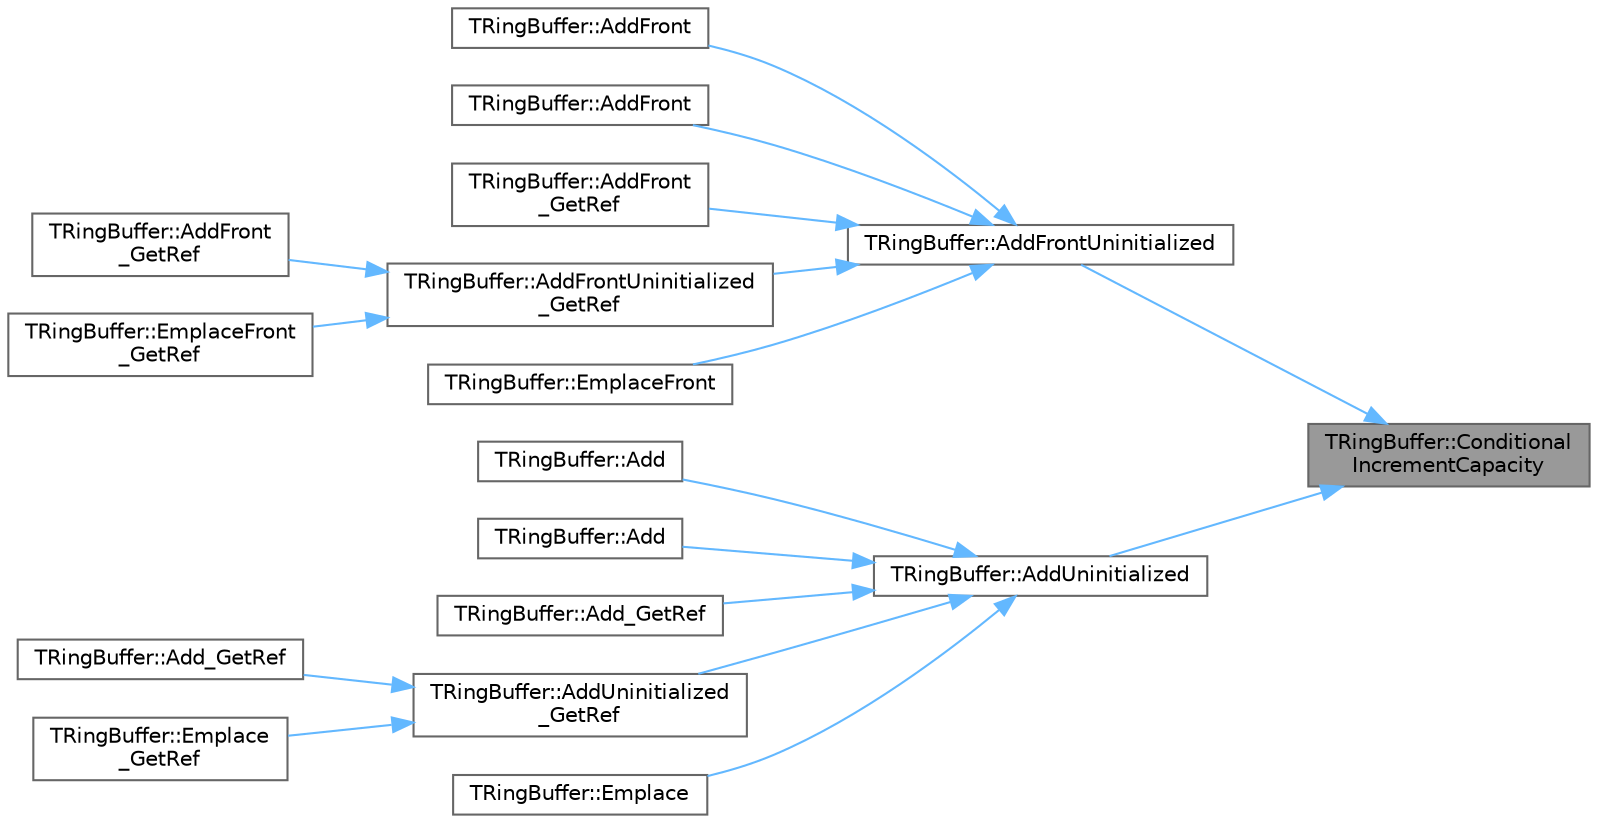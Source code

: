 digraph "TRingBuffer::ConditionalIncrementCapacity"
{
 // INTERACTIVE_SVG=YES
 // LATEX_PDF_SIZE
  bgcolor="transparent";
  edge [fontname=Helvetica,fontsize=10,labelfontname=Helvetica,labelfontsize=10];
  node [fontname=Helvetica,fontsize=10,shape=box,height=0.2,width=0.4];
  rankdir="RL";
  Node1 [id="Node000001",label="TRingBuffer::Conditional\lIncrementCapacity",height=0.2,width=0.4,color="gray40", fillcolor="grey60", style="filled", fontcolor="black",tooltip="Increase capacity if necessary to make room for the addition of a new element."];
  Node1 -> Node2 [id="edge1_Node000001_Node000002",dir="back",color="steelblue1",style="solid",tooltip=" "];
  Node2 [id="Node000002",label="TRingBuffer::AddFrontUninitialized",height=0.2,width=0.4,color="grey40", fillcolor="white", style="filled",URL="$d7/d46/classTRingBuffer.html#a7b34a885ae96c31e27fda8137157d6fa",tooltip="Add a new element before the front pointer of the RingBuffer, resizing if necessary."];
  Node2 -> Node3 [id="edge2_Node000002_Node000003",dir="back",color="steelblue1",style="solid",tooltip=" "];
  Node3 [id="Node000003",label="TRingBuffer::AddFront",height=0.2,width=0.4,color="grey40", fillcolor="white", style="filled",URL="$d7/d46/classTRingBuffer.html#a8086ab33643565a997b4197e18c46ce9",tooltip="Add a new element before the front pointer of the RingBuffer, resizing if necessary."];
  Node2 -> Node4 [id="edge3_Node000002_Node000004",dir="back",color="steelblue1",style="solid",tooltip=" "];
  Node4 [id="Node000004",label="TRingBuffer::AddFront",height=0.2,width=0.4,color="grey40", fillcolor="white", style="filled",URL="$d7/d46/classTRingBuffer.html#afecab01b944e8105ee3ef8aac0ff5b89",tooltip="Add a new element before the front pointer of the RingBuffer, resizing if necessary."];
  Node2 -> Node5 [id="edge4_Node000002_Node000005",dir="back",color="steelblue1",style="solid",tooltip=" "];
  Node5 [id="Node000005",label="TRingBuffer::AddFront\l_GetRef",height=0.2,width=0.4,color="grey40", fillcolor="white", style="filled",URL="$d7/d46/classTRingBuffer.html#ab28fb406a54c1f35d925a31a7ad1121b",tooltip="Add a new element before the front pointer of the RingBuffer, resizing if necessary."];
  Node2 -> Node6 [id="edge5_Node000002_Node000006",dir="back",color="steelblue1",style="solid",tooltip=" "];
  Node6 [id="Node000006",label="TRingBuffer::AddFrontUninitialized\l_GetRef",height=0.2,width=0.4,color="grey40", fillcolor="white", style="filled",URL="$d7/d46/classTRingBuffer.html#ae8809d98b80a74938610c202aeba4b72",tooltip="Add a new element before the front pointer of the RingBuffer, resizing if necessary."];
  Node6 -> Node7 [id="edge6_Node000006_Node000007",dir="back",color="steelblue1",style="solid",tooltip=" "];
  Node7 [id="Node000007",label="TRingBuffer::AddFront\l_GetRef",height=0.2,width=0.4,color="grey40", fillcolor="white", style="filled",URL="$d7/d46/classTRingBuffer.html#afc9361e3cb4ea129c868321fa05f8bfe",tooltip="Add a new element before the front pointer of the RingBuffer, resizing if necessary."];
  Node6 -> Node8 [id="edge7_Node000006_Node000008",dir="back",color="steelblue1",style="solid",tooltip=" "];
  Node8 [id="Node000008",label="TRingBuffer::EmplaceFront\l_GetRef",height=0.2,width=0.4,color="grey40", fillcolor="white", style="filled",URL="$d7/d46/classTRingBuffer.html#acc11437d19240f16ca049e997ddcf597",tooltip="Add a new element before the front pointer of the RingBuffer, resizing if necessary."];
  Node2 -> Node9 [id="edge8_Node000002_Node000009",dir="back",color="steelblue1",style="solid",tooltip=" "];
  Node9 [id="Node000009",label="TRingBuffer::EmplaceFront",height=0.2,width=0.4,color="grey40", fillcolor="white", style="filled",URL="$d7/d46/classTRingBuffer.html#a88b7c3a3dc2274de08b169345385f45c",tooltip="Add a new element before the front pointer of the RingBuffer, resizing if necessary."];
  Node1 -> Node10 [id="edge9_Node000001_Node000010",dir="back",color="steelblue1",style="solid",tooltip=" "];
  Node10 [id="Node000010",label="TRingBuffer::AddUninitialized",height=0.2,width=0.4,color="grey40", fillcolor="white", style="filled",URL="$d7/d46/classTRingBuffer.html#a5e16df156354a762285ba0f69c6e3260",tooltip="Add a new element after the back pointer of the RingBuffer, resizing if necessary."];
  Node10 -> Node11 [id="edge10_Node000010_Node000011",dir="back",color="steelblue1",style="solid",tooltip=" "];
  Node11 [id="Node000011",label="TRingBuffer::Add",height=0.2,width=0.4,color="grey40", fillcolor="white", style="filled",URL="$d7/d46/classTRingBuffer.html#af9f2d32099ca5bab1c35d9f812981da9",tooltip="Add a new element after the back pointer of the RingBuffer, resizing if necessary."];
  Node10 -> Node12 [id="edge11_Node000010_Node000012",dir="back",color="steelblue1",style="solid",tooltip=" "];
  Node12 [id="Node000012",label="TRingBuffer::Add",height=0.2,width=0.4,color="grey40", fillcolor="white", style="filled",URL="$d7/d46/classTRingBuffer.html#afc0d4af47b8bdcdc564de8a0f981ca0e",tooltip="Add a new element after the back pointer of the RingBuffer, resizing if necessary."];
  Node10 -> Node13 [id="edge12_Node000010_Node000013",dir="back",color="steelblue1",style="solid",tooltip=" "];
  Node13 [id="Node000013",label="TRingBuffer::Add_GetRef",height=0.2,width=0.4,color="grey40", fillcolor="white", style="filled",URL="$d7/d46/classTRingBuffer.html#a5ce01bd04b93fb065134be55c6cfabdc",tooltip="Add a new element after the back pointer of the RingBuffer, resizing if necessary."];
  Node10 -> Node14 [id="edge13_Node000010_Node000014",dir="back",color="steelblue1",style="solid",tooltip=" "];
  Node14 [id="Node000014",label="TRingBuffer::AddUninitialized\l_GetRef",height=0.2,width=0.4,color="grey40", fillcolor="white", style="filled",URL="$d7/d46/classTRingBuffer.html#ac8249882650821399ee833926d6ab83b",tooltip="Add a new element after the back pointer of the RingBuffer, resizing if necessary."];
  Node14 -> Node15 [id="edge14_Node000014_Node000015",dir="back",color="steelblue1",style="solid",tooltip=" "];
  Node15 [id="Node000015",label="TRingBuffer::Add_GetRef",height=0.2,width=0.4,color="grey40", fillcolor="white", style="filled",URL="$d7/d46/classTRingBuffer.html#a9ec58736bd2b2145a5f7b85d6d24c30d",tooltip="Add a new element after the back pointer of the RingBuffer, resizing if necessary."];
  Node14 -> Node16 [id="edge15_Node000014_Node000016",dir="back",color="steelblue1",style="solid",tooltip=" "];
  Node16 [id="Node000016",label="TRingBuffer::Emplace\l_GetRef",height=0.2,width=0.4,color="grey40", fillcolor="white", style="filled",URL="$d7/d46/classTRingBuffer.html#aa4cef7a05257a7d5078a9b347ab7497a",tooltip="Add a new element after the back pointer of the RingBuffer, resizing if necessary."];
  Node10 -> Node17 [id="edge16_Node000010_Node000017",dir="back",color="steelblue1",style="solid",tooltip=" "];
  Node17 [id="Node000017",label="TRingBuffer::Emplace",height=0.2,width=0.4,color="grey40", fillcolor="white", style="filled",URL="$d7/d46/classTRingBuffer.html#af5be7ea54c110bfd8cd1b98962706923",tooltip="Add a new element after the back pointer of the RingBuffer, resizing if necessary."];
}
